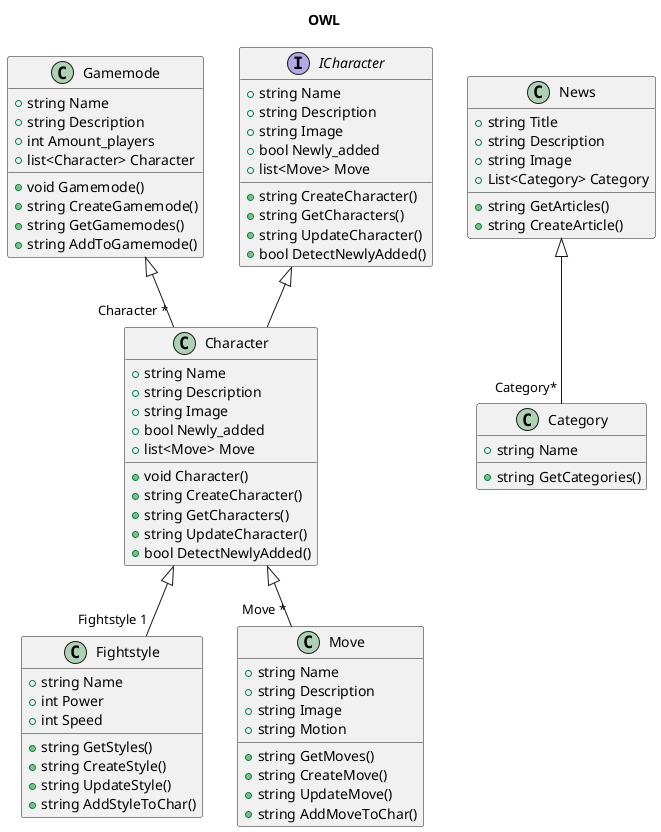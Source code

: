 @startuml OWL

title OWL

class Gamemode {
    + string Name
    + string Description
    + int Amount_players
    + list<Character> Character

    + void Gamemode()
    + string CreateGamemode()
    + string GetGamemodes()
    + string AddToGamemode()
}


class Character {
    + string Name
    + string Description
    + string Image
    + bool Newly_added
    + list<Move> Move

    + void Character()
    + string CreateCharacter()
    + string GetCharacters()
    + string UpdateCharacter()
    + bool DetectNewlyAdded()
}

Interface ICharacter {
    + string Name
    + string Description
    + string Image
    + bool Newly_added
    + list<Move> Move

    + string CreateCharacter()
    + string GetCharacters()
    + string UpdateCharacter()
    + bool DetectNewlyAdded()
}

class Fightstyle {
    + string Name
    + int Power
    + int Speed

    + string GetStyles()
    + string CreateStyle()
    + string UpdateStyle()
    + string AddStyleToChar()
}

class Move {
    + string Name
    + string Description
    + string Image
    + string Motion

    + string GetMoves()
    + string CreateMove()
    + string UpdateMove()
    + string AddMoveToChar()
}

class News {
    + string Title
    + string Description
    + string Image
    + List<Category> Category

    + string GetArticles()
    + string CreateArticle()
}

class Category {
    + string Name

    + string GetCategories()
}

Character <|-- "Move *" Move
Character <|-- "Fightstyle 1" Fightstyle
News <|-- "Category*" Category
Gamemode <|-- "Character *" Character
ICharacter <|--  Character

@enduml